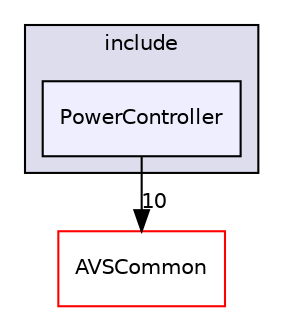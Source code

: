 digraph "/workplace/avs-device-sdk/CapabilityAgents/PowerController/include/PowerController" {
  compound=true
  node [ fontsize="10", fontname="Helvetica"];
  edge [ labelfontsize="10", labelfontname="Helvetica"];
  subgraph clusterdir_5373cc4a2a660f7130b6ded797fc2fed {
    graph [ bgcolor="#ddddee", pencolor="black", label="include" fontname="Helvetica", fontsize="10", URL="dir_5373cc4a2a660f7130b6ded797fc2fed.html"]
  dir_7ff25c6a5765995d2ece2c3b02f397d8 [shape=box, label="PowerController", style="filled", fillcolor="#eeeeff", pencolor="black", URL="dir_7ff25c6a5765995d2ece2c3b02f397d8.html"];
  }
  dir_13e65effb2bde530b17b3d5eefcd0266 [shape=box label="AVSCommon" fillcolor="white" style="filled" color="red" URL="dir_13e65effb2bde530b17b3d5eefcd0266.html"];
  dir_7ff25c6a5765995d2ece2c3b02f397d8->dir_13e65effb2bde530b17b3d5eefcd0266 [headlabel="10", labeldistance=1.5 headhref="dir_000396_000017.html"];
}
